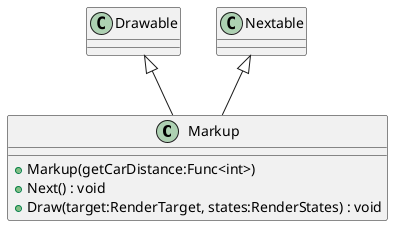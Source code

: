 @startuml
class Markup {
    + Markup(getCarDistance:Func<int>)
    + Next() : void
    + Draw(target:RenderTarget, states:RenderStates) : void
}
Drawable <|-- Markup
Nextable <|-- Markup
@enduml
